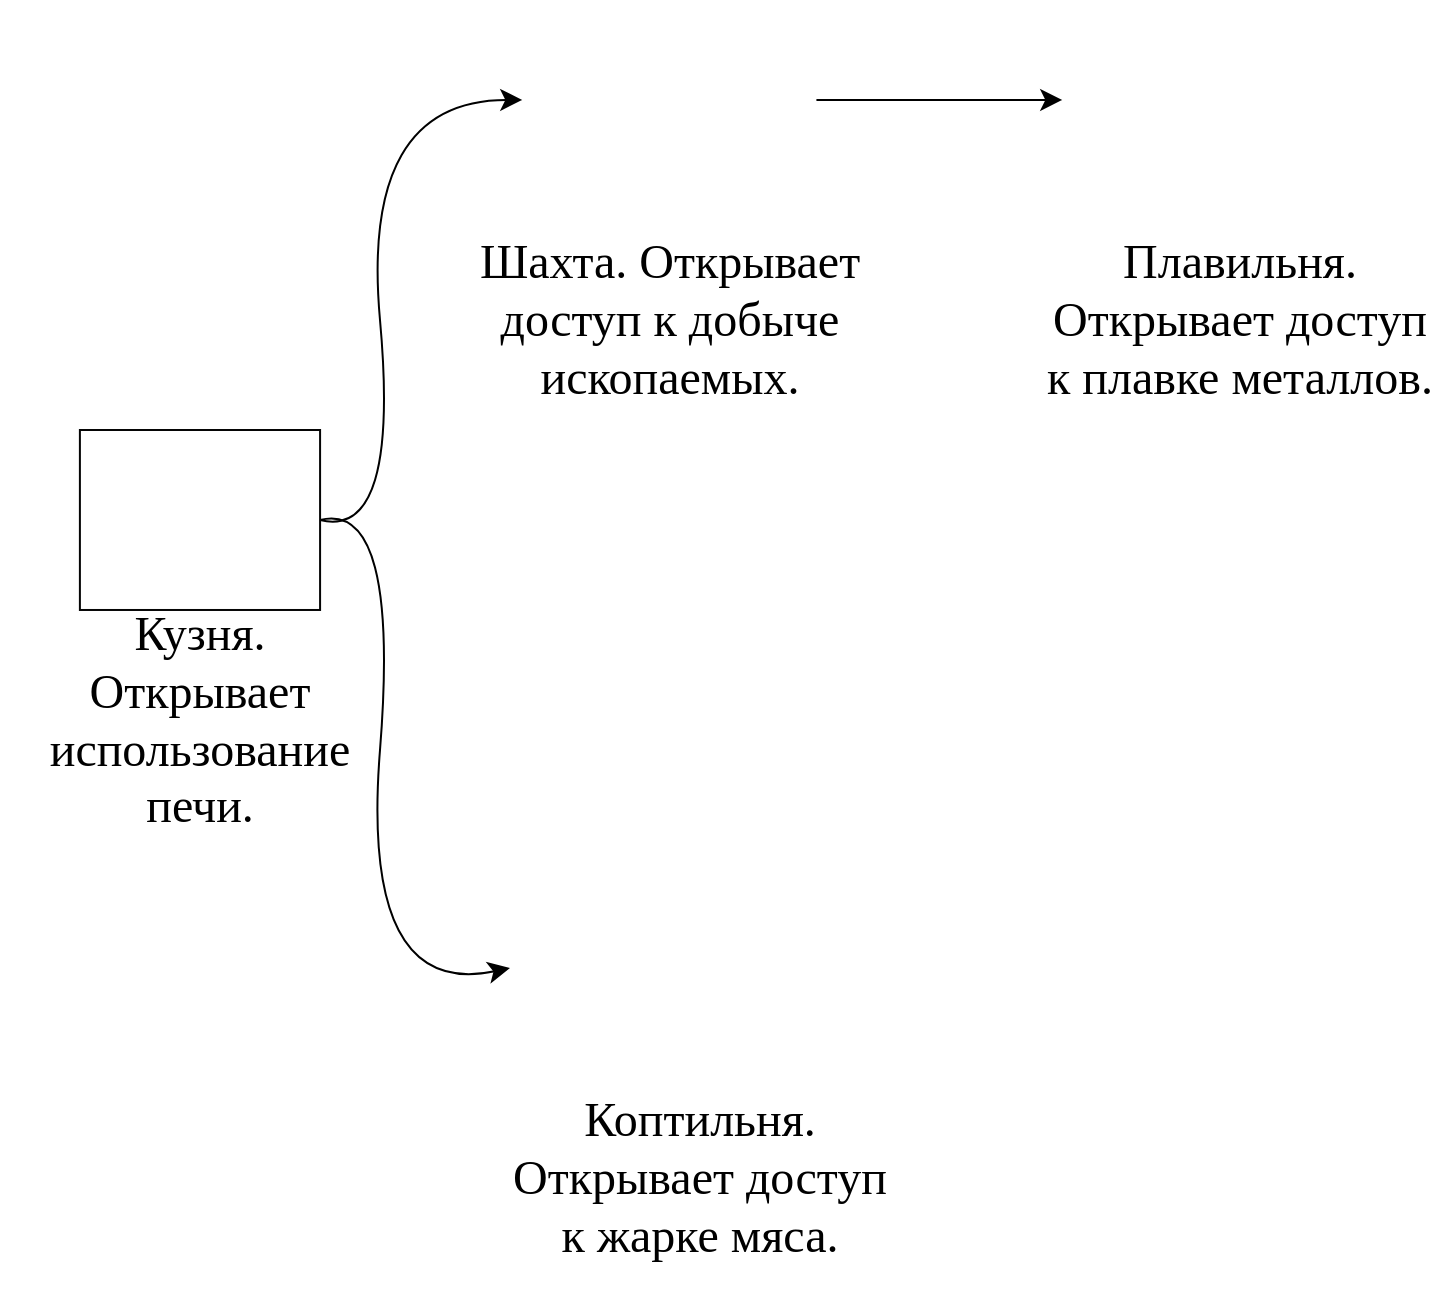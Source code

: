 <mxfile version="21.5.0" type="github">
  <diagram name="Страница 1" id="gLuoUgxs1ZDuPbv5Kvt7">
    <mxGraphModel dx="1639" dy="960" grid="1" gridSize="10" guides="1" tooltips="1" connect="1" arrows="1" fold="1" page="1" pageScale="1" pageWidth="1920" pageHeight="1200" math="0" shadow="0">
      <root>
        <mxCell id="0" />
        <mxCell id="1" parent="0" />
        <mxCell id="KuUZ50XCyosqBm0AOGB8-7" style="edgeStyle=none;curved=1;rounded=0;orthogonalLoop=1;jettySize=auto;html=1;exitX=1;exitY=0.5;exitDx=0;exitDy=0;entryX=0;entryY=0.5;entryDx=0;entryDy=0;fontSize=12;startSize=8;endSize=8;" edge="1" parent="1" source="KuUZ50XCyosqBm0AOGB8-3" target="KuUZ50XCyosqBm0AOGB8-5">
          <mxGeometry relative="1" as="geometry">
            <Array as="points">
              <mxPoint x="230" y="610" />
              <mxPoint x="210" y="390" />
            </Array>
          </mxGeometry>
        </mxCell>
        <mxCell id="KuUZ50XCyosqBm0AOGB8-11" style="edgeStyle=none;curved=1;rounded=0;orthogonalLoop=1;jettySize=auto;html=1;exitX=1;exitY=0.5;exitDx=0;exitDy=0;entryX=0;entryY=0.5;entryDx=0;entryDy=0;fontSize=12;startSize=8;endSize=8;" edge="1" parent="1" source="KuUZ50XCyosqBm0AOGB8-3" target="KuUZ50XCyosqBm0AOGB8-9">
          <mxGeometry relative="1" as="geometry">
            <Array as="points">
              <mxPoint x="230" y="590" />
              <mxPoint x="210" y="840" />
            </Array>
          </mxGeometry>
        </mxCell>
        <mxCell id="KuUZ50XCyosqBm0AOGB8-3" value="" style="shape=image;imageAspect=0;aspect=fixed;verticalLabelPosition=bottom;verticalAlign=top;fontSize=16;image=https://avatars.mds.yandex.net/i?id=4abc45a1c5fcac343d9ae26bac8b06eb-4011124-images-thumbs&amp;n=13;imageBorder=#050505;" vertex="1" parent="1">
          <mxGeometry x="69.95" y="555" width="120.09" height="89.99" as="geometry" />
        </mxCell>
        <mxCell id="KuUZ50XCyosqBm0AOGB8-4" value="Кузня.&lt;br style=&quot;font-size: 24px;&quot;&gt;Открывает использование печи." style="text;html=1;strokeColor=none;fillColor=none;align=center;verticalAlign=middle;whiteSpace=wrap;rounded=0;fontSize=24;fontFamily=Comic Sans MS;labelBackgroundColor=none;" vertex="1" parent="1">
          <mxGeometry x="30" y="644.99" width="200" height="110.01" as="geometry" />
        </mxCell>
        <mxCell id="KuUZ50XCyosqBm0AOGB8-14" style="edgeStyle=none;curved=1;rounded=0;orthogonalLoop=1;jettySize=auto;html=1;exitX=1;exitY=0.5;exitDx=0;exitDy=0;entryX=0;entryY=0.5;entryDx=0;entryDy=0;fontSize=12;startSize=8;endSize=8;" edge="1" parent="1" source="KuUZ50XCyosqBm0AOGB8-5" target="KuUZ50XCyosqBm0AOGB8-12">
          <mxGeometry relative="1" as="geometry" />
        </mxCell>
        <mxCell id="KuUZ50XCyosqBm0AOGB8-5" value="" style="shape=image;imageAspect=0;aspect=fixed;verticalLabelPosition=bottom;verticalAlign=top;fontSize=16;image=https://i.pinimg.com/originals/df/b9/aa/dfb9aaa8822d1c95fb97937bef0a79be.png;" vertex="1" parent="1">
          <mxGeometry x="291.13" y="340" width="147.08" height="99.98" as="geometry" />
        </mxCell>
        <mxCell id="KuUZ50XCyosqBm0AOGB8-6" value="Шахта. Открывает доступ к добыче ископаемых." style="text;html=1;strokeColor=none;fillColor=none;align=center;verticalAlign=middle;whiteSpace=wrap;rounded=0;fontSize=24;fontFamily=Comic Sans MS;labelBackgroundColor=none;" vertex="1" parent="1">
          <mxGeometry x="264.67" y="444.99" width="200" height="110.01" as="geometry" />
        </mxCell>
        <mxCell id="KuUZ50XCyosqBm0AOGB8-9" value="" style="shape=image;imageAspect=0;aspect=fixed;verticalLabelPosition=bottom;verticalAlign=top;fontSize=16;image=https://avatars.mds.yandex.net/i?id=e0d07e1ab5715b257ecc86123f47e975-4592776-images-thumbs&amp;n=13;" vertex="1" parent="1">
          <mxGeometry x="285" y="774" width="190" height="100" as="geometry" />
        </mxCell>
        <mxCell id="KuUZ50XCyosqBm0AOGB8-10" value="Коптильня. Открывает доступ к жарке мяса." style="text;html=1;strokeColor=none;fillColor=none;align=center;verticalAlign=middle;whiteSpace=wrap;rounded=0;fontSize=24;fontFamily=Comic Sans MS;labelBackgroundColor=none;" vertex="1" parent="1">
          <mxGeometry x="280" y="874" width="200" height="110.01" as="geometry" />
        </mxCell>
        <mxCell id="KuUZ50XCyosqBm0AOGB8-12" value="" style="shape=image;imageAspect=0;aspect=fixed;verticalLabelPosition=bottom;verticalAlign=top;fontSize=16;image=https://avatars.mds.yandex.net/i?id=e4cb19346be0a178b36c890636e0e5549b978edb-8187583-images-thumbs&amp;n=13;" vertex="1" parent="1">
          <mxGeometry x="561.13" y="340" width="177.74" height="99.98" as="geometry" />
        </mxCell>
        <mxCell id="KuUZ50XCyosqBm0AOGB8-13" value="Плавильня. Открывает доступ к плавке металлов." style="text;html=1;strokeColor=none;fillColor=none;align=center;verticalAlign=middle;whiteSpace=wrap;rounded=0;fontSize=24;fontFamily=Comic Sans MS;labelBackgroundColor=none;" vertex="1" parent="1">
          <mxGeometry x="550" y="444.99" width="200" height="110.01" as="geometry" />
        </mxCell>
      </root>
    </mxGraphModel>
  </diagram>
</mxfile>
